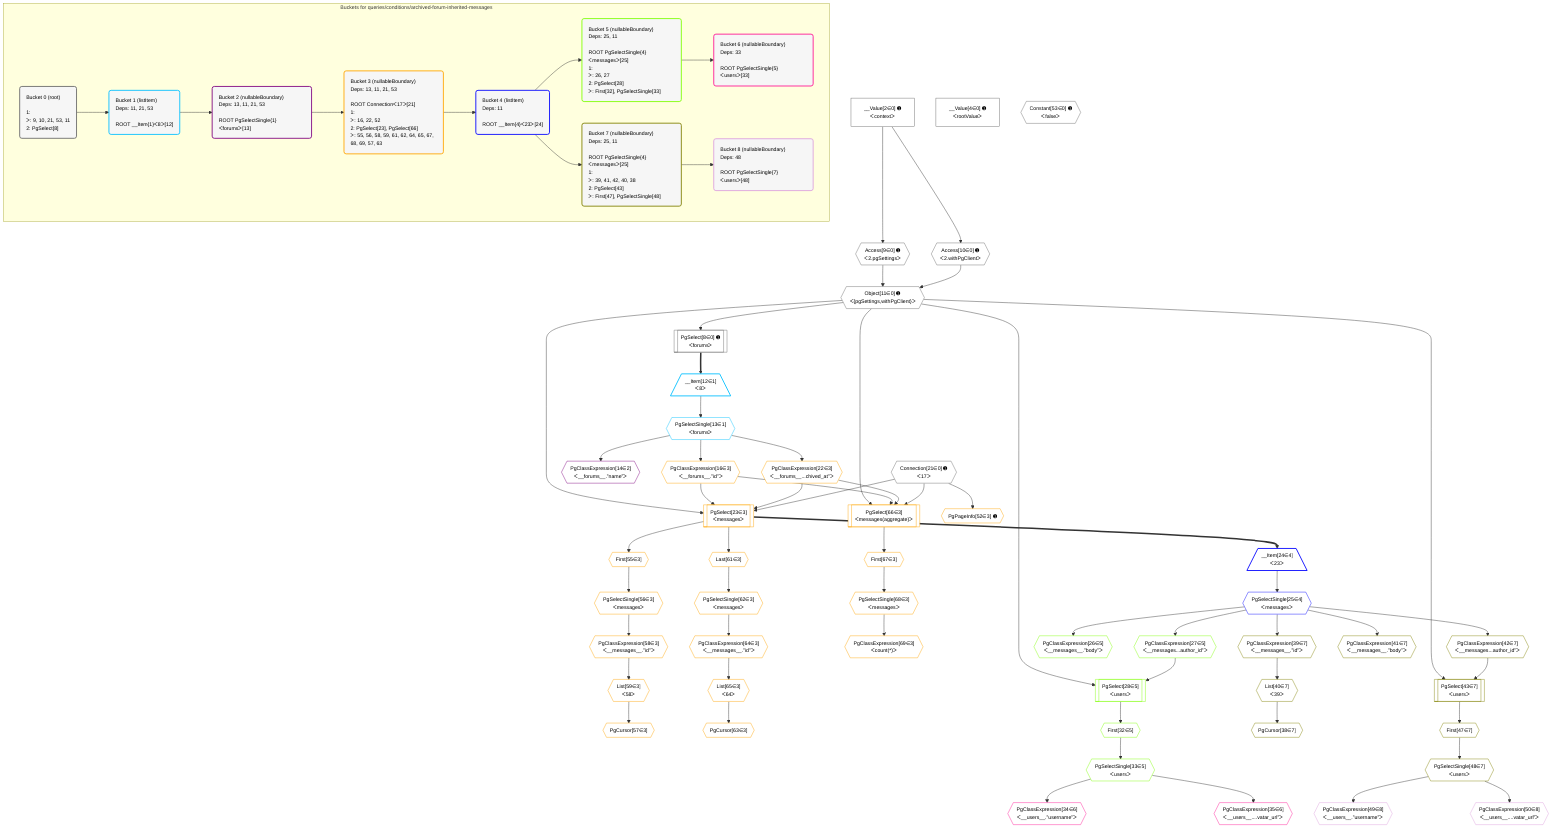 %%{init: {'themeVariables': { 'fontSize': '12px'}}}%%
graph TD
    classDef path fill:#eee,stroke:#000,color:#000
    classDef plan fill:#fff,stroke-width:1px,color:#000
    classDef itemplan fill:#fff,stroke-width:2px,color:#000
    classDef unbatchedplan fill:#dff,stroke-width:1px,color:#000
    classDef sideeffectplan fill:#fcc,stroke-width:2px,color:#000
    classDef bucket fill:#f6f6f6,color:#000,stroke-width:2px,text-align:left


    %% plan dependencies
    Object11{{"Object[11∈0] ➊<br />ᐸ{pgSettings,withPgClient}ᐳ"}}:::plan
    Access9{{"Access[9∈0] ➊<br />ᐸ2.pgSettingsᐳ"}}:::plan
    Access10{{"Access[10∈0] ➊<br />ᐸ2.withPgClientᐳ"}}:::plan
    Access9 & Access10 --> Object11
    PgSelect8[["PgSelect[8∈0] ➊<br />ᐸforumsᐳ"]]:::plan
    Object11 --> PgSelect8
    __Value2["__Value[2∈0] ➊<br />ᐸcontextᐳ"]:::plan
    __Value2 --> Access9
    __Value2 --> Access10
    __Value4["__Value[4∈0] ➊<br />ᐸrootValueᐳ"]:::plan
    Connection21{{"Connection[21∈0] ➊<br />ᐸ17ᐳ"}}:::plan
    Constant53{{"Constant[53∈0] ➊<br />ᐸfalseᐳ"}}:::plan
    __Item12[/"__Item[12∈1]<br />ᐸ8ᐳ"\]:::itemplan
    PgSelect8 ==> __Item12
    PgSelectSingle13{{"PgSelectSingle[13∈1]<br />ᐸforumsᐳ"}}:::plan
    __Item12 --> PgSelectSingle13
    PgClassExpression14{{"PgClassExpression[14∈2]<br />ᐸ__forums__.”name”ᐳ"}}:::plan
    PgSelectSingle13 --> PgClassExpression14
    PgSelect23[["PgSelect[23∈3]<br />ᐸmessagesᐳ"]]:::plan
    PgClassExpression16{{"PgClassExpression[16∈3]<br />ᐸ__forums__.”id”ᐳ"}}:::plan
    PgClassExpression22{{"PgClassExpression[22∈3]<br />ᐸ__forums__...chived_at”ᐳ"}}:::plan
    Object11 & PgClassExpression16 & PgClassExpression22 & Connection21 --> PgSelect23
    PgSelect66[["PgSelect[66∈3]<br />ᐸmessages(aggregate)ᐳ"]]:::plan
    Object11 & PgClassExpression16 & PgClassExpression22 & Connection21 --> PgSelect66
    PgSelectSingle13 --> PgClassExpression16
    PgSelectSingle13 --> PgClassExpression22
    PgPageInfo52{{"PgPageInfo[52∈3] ➊"}}:::plan
    Connection21 --> PgPageInfo52
    First55{{"First[55∈3]"}}:::plan
    PgSelect23 --> First55
    PgSelectSingle56{{"PgSelectSingle[56∈3]<br />ᐸmessagesᐳ"}}:::plan
    First55 --> PgSelectSingle56
    PgCursor57{{"PgCursor[57∈3]"}}:::plan
    List59{{"List[59∈3]<br />ᐸ58ᐳ"}}:::plan
    List59 --> PgCursor57
    PgClassExpression58{{"PgClassExpression[58∈3]<br />ᐸ__messages__.”id”ᐳ"}}:::plan
    PgSelectSingle56 --> PgClassExpression58
    PgClassExpression58 --> List59
    Last61{{"Last[61∈3]"}}:::plan
    PgSelect23 --> Last61
    PgSelectSingle62{{"PgSelectSingle[62∈3]<br />ᐸmessagesᐳ"}}:::plan
    Last61 --> PgSelectSingle62
    PgCursor63{{"PgCursor[63∈3]"}}:::plan
    List65{{"List[65∈3]<br />ᐸ64ᐳ"}}:::plan
    List65 --> PgCursor63
    PgClassExpression64{{"PgClassExpression[64∈3]<br />ᐸ__messages__.”id”ᐳ"}}:::plan
    PgSelectSingle62 --> PgClassExpression64
    PgClassExpression64 --> List65
    First67{{"First[67∈3]"}}:::plan
    PgSelect66 --> First67
    PgSelectSingle68{{"PgSelectSingle[68∈3]<br />ᐸmessagesᐳ"}}:::plan
    First67 --> PgSelectSingle68
    PgClassExpression69{{"PgClassExpression[69∈3]<br />ᐸcount(*)ᐳ"}}:::plan
    PgSelectSingle68 --> PgClassExpression69
    __Item24[/"__Item[24∈4]<br />ᐸ23ᐳ"\]:::itemplan
    PgSelect23 ==> __Item24
    PgSelectSingle25{{"PgSelectSingle[25∈4]<br />ᐸmessagesᐳ"}}:::plan
    __Item24 --> PgSelectSingle25
    PgSelect28[["PgSelect[28∈5]<br />ᐸusersᐳ"]]:::plan
    PgClassExpression27{{"PgClassExpression[27∈5]<br />ᐸ__messages...author_id”ᐳ"}}:::plan
    Object11 & PgClassExpression27 --> PgSelect28
    PgClassExpression26{{"PgClassExpression[26∈5]<br />ᐸ__messages__.”body”ᐳ"}}:::plan
    PgSelectSingle25 --> PgClassExpression26
    PgSelectSingle25 --> PgClassExpression27
    First32{{"First[32∈5]"}}:::plan
    PgSelect28 --> First32
    PgSelectSingle33{{"PgSelectSingle[33∈5]<br />ᐸusersᐳ"}}:::plan
    First32 --> PgSelectSingle33
    PgClassExpression34{{"PgClassExpression[34∈6]<br />ᐸ__users__.”username”ᐳ"}}:::plan
    PgSelectSingle33 --> PgClassExpression34
    PgClassExpression35{{"PgClassExpression[35∈6]<br />ᐸ__users__....vatar_url”ᐳ"}}:::plan
    PgSelectSingle33 --> PgClassExpression35
    PgSelect43[["PgSelect[43∈7]<br />ᐸusersᐳ"]]:::plan
    PgClassExpression42{{"PgClassExpression[42∈7]<br />ᐸ__messages...author_id”ᐳ"}}:::plan
    Object11 & PgClassExpression42 --> PgSelect43
    PgCursor38{{"PgCursor[38∈7]"}}:::plan
    List40{{"List[40∈7]<br />ᐸ39ᐳ"}}:::plan
    List40 --> PgCursor38
    PgClassExpression39{{"PgClassExpression[39∈7]<br />ᐸ__messages__.”id”ᐳ"}}:::plan
    PgSelectSingle25 --> PgClassExpression39
    PgClassExpression39 --> List40
    PgClassExpression41{{"PgClassExpression[41∈7]<br />ᐸ__messages__.”body”ᐳ"}}:::plan
    PgSelectSingle25 --> PgClassExpression41
    PgSelectSingle25 --> PgClassExpression42
    First47{{"First[47∈7]"}}:::plan
    PgSelect43 --> First47
    PgSelectSingle48{{"PgSelectSingle[48∈7]<br />ᐸusersᐳ"}}:::plan
    First47 --> PgSelectSingle48
    PgClassExpression49{{"PgClassExpression[49∈8]<br />ᐸ__users__.”username”ᐳ"}}:::plan
    PgSelectSingle48 --> PgClassExpression49
    PgClassExpression50{{"PgClassExpression[50∈8]<br />ᐸ__users__....vatar_url”ᐳ"}}:::plan
    PgSelectSingle48 --> PgClassExpression50

    %% define steps

    subgraph "Buckets for queries/conditions/archived-forum-inherited-messages"
    Bucket0("Bucket 0 (root)<br /><br />1: <br />ᐳ: 9, 10, 21, 53, 11<br />2: PgSelect[8]"):::bucket
    classDef bucket0 stroke:#696969
    class Bucket0,__Value2,__Value4,PgSelect8,Access9,Access10,Object11,Connection21,Constant53 bucket0
    Bucket1("Bucket 1 (listItem)<br />Deps: 11, 21, 53<br /><br />ROOT __Item{1}ᐸ8ᐳ[12]"):::bucket
    classDef bucket1 stroke:#00bfff
    class Bucket1,__Item12,PgSelectSingle13 bucket1
    Bucket2("Bucket 2 (nullableBoundary)<br />Deps: 13, 11, 21, 53<br /><br />ROOT PgSelectSingle{1}ᐸforumsᐳ[13]"):::bucket
    classDef bucket2 stroke:#7f007f
    class Bucket2,PgClassExpression14 bucket2
    Bucket3("Bucket 3 (nullableBoundary)<br />Deps: 13, 11, 21, 53<br /><br />ROOT Connectionᐸ17ᐳ[21]<br />1: <br />ᐳ: 16, 22, 52<br />2: PgSelect[23], PgSelect[66]<br />ᐳ: 55, 56, 58, 59, 61, 62, 64, 65, 67, 68, 69, 57, 63"):::bucket
    classDef bucket3 stroke:#ffa500
    class Bucket3,PgClassExpression16,PgClassExpression22,PgSelect23,PgPageInfo52,First55,PgSelectSingle56,PgCursor57,PgClassExpression58,List59,Last61,PgSelectSingle62,PgCursor63,PgClassExpression64,List65,PgSelect66,First67,PgSelectSingle68,PgClassExpression69 bucket3
    Bucket4("Bucket 4 (listItem)<br />Deps: 11<br /><br />ROOT __Item{4}ᐸ23ᐳ[24]"):::bucket
    classDef bucket4 stroke:#0000ff
    class Bucket4,__Item24,PgSelectSingle25 bucket4
    Bucket5("Bucket 5 (nullableBoundary)<br />Deps: 25, 11<br /><br />ROOT PgSelectSingle{4}ᐸmessagesᐳ[25]<br />1: <br />ᐳ: 26, 27<br />2: PgSelect[28]<br />ᐳ: First[32], PgSelectSingle[33]"):::bucket
    classDef bucket5 stroke:#7fff00
    class Bucket5,PgClassExpression26,PgClassExpression27,PgSelect28,First32,PgSelectSingle33 bucket5
    Bucket6("Bucket 6 (nullableBoundary)<br />Deps: 33<br /><br />ROOT PgSelectSingle{5}ᐸusersᐳ[33]"):::bucket
    classDef bucket6 stroke:#ff1493
    class Bucket6,PgClassExpression34,PgClassExpression35 bucket6
    Bucket7("Bucket 7 (nullableBoundary)<br />Deps: 25, 11<br /><br />ROOT PgSelectSingle{4}ᐸmessagesᐳ[25]<br />1: <br />ᐳ: 39, 41, 42, 40, 38<br />2: PgSelect[43]<br />ᐳ: First[47], PgSelectSingle[48]"):::bucket
    classDef bucket7 stroke:#808000
    class Bucket7,PgCursor38,PgClassExpression39,List40,PgClassExpression41,PgClassExpression42,PgSelect43,First47,PgSelectSingle48 bucket7
    Bucket8("Bucket 8 (nullableBoundary)<br />Deps: 48<br /><br />ROOT PgSelectSingle{7}ᐸusersᐳ[48]"):::bucket
    classDef bucket8 stroke:#dda0dd
    class Bucket8,PgClassExpression49,PgClassExpression50 bucket8
    Bucket0 --> Bucket1
    Bucket1 --> Bucket2
    Bucket2 --> Bucket3
    Bucket3 --> Bucket4
    Bucket4 --> Bucket5 & Bucket7
    Bucket5 --> Bucket6
    Bucket7 --> Bucket8
    end